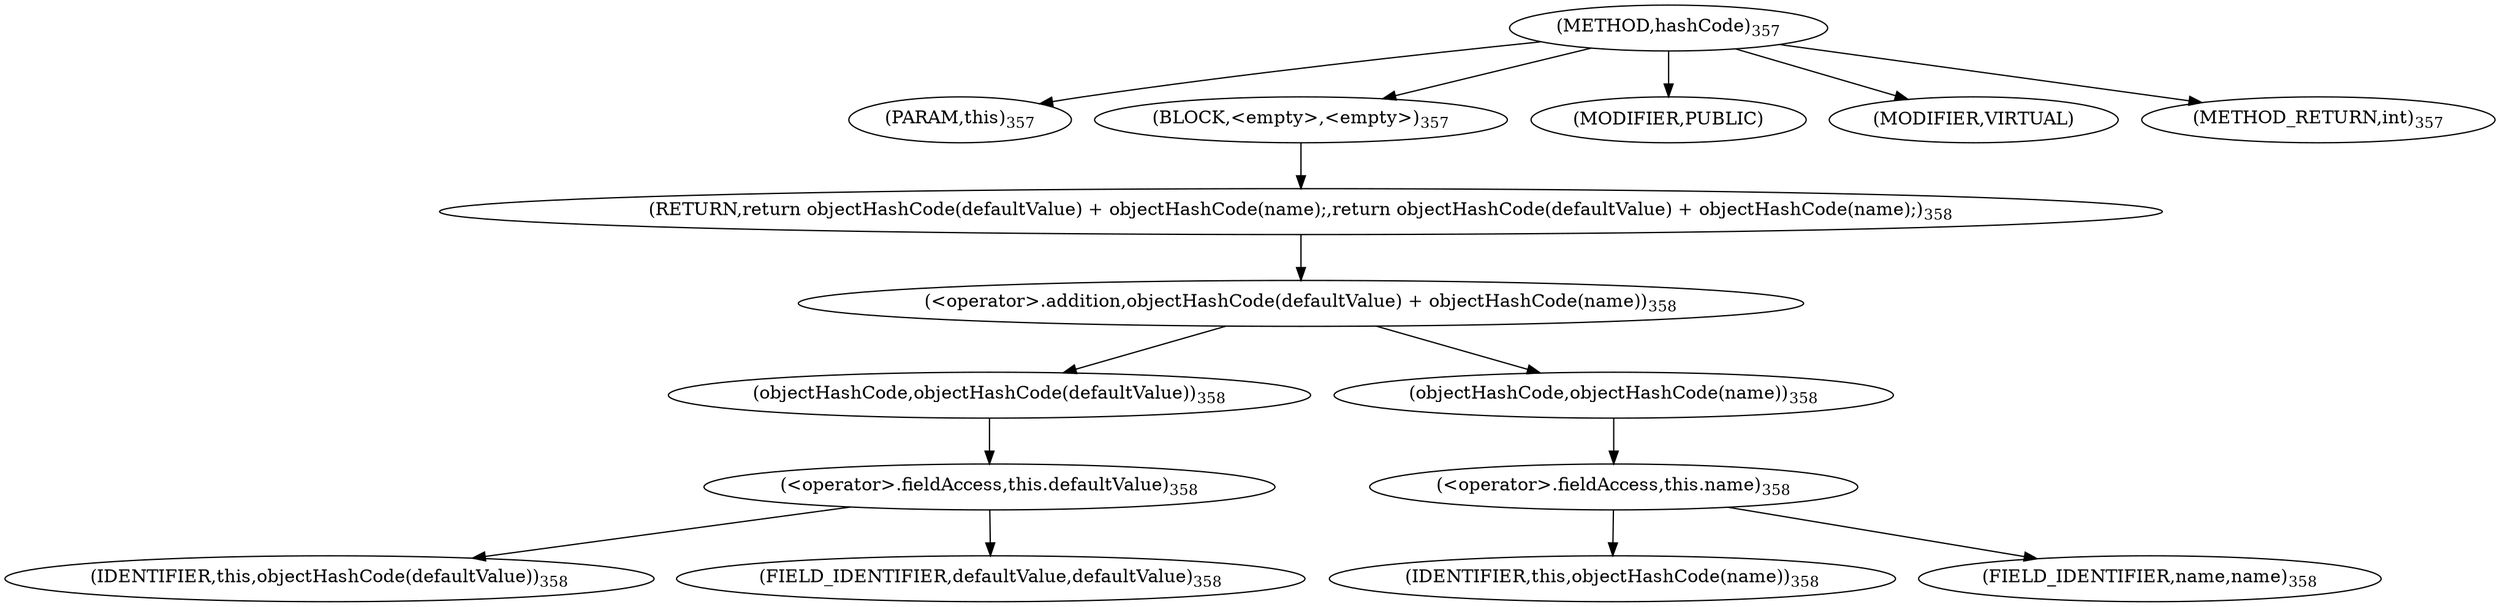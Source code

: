 digraph "hashCode" {  
"742" [label = <(METHOD,hashCode)<SUB>357</SUB>> ]
"743" [label = <(PARAM,this)<SUB>357</SUB>> ]
"744" [label = <(BLOCK,&lt;empty&gt;,&lt;empty&gt;)<SUB>357</SUB>> ]
"745" [label = <(RETURN,return objectHashCode(defaultValue) + objectHashCode(name);,return objectHashCode(defaultValue) + objectHashCode(name);)<SUB>358</SUB>> ]
"746" [label = <(&lt;operator&gt;.addition,objectHashCode(defaultValue) + objectHashCode(name))<SUB>358</SUB>> ]
"747" [label = <(objectHashCode,objectHashCode(defaultValue))<SUB>358</SUB>> ]
"748" [label = <(&lt;operator&gt;.fieldAccess,this.defaultValue)<SUB>358</SUB>> ]
"749" [label = <(IDENTIFIER,this,objectHashCode(defaultValue))<SUB>358</SUB>> ]
"750" [label = <(FIELD_IDENTIFIER,defaultValue,defaultValue)<SUB>358</SUB>> ]
"751" [label = <(objectHashCode,objectHashCode(name))<SUB>358</SUB>> ]
"752" [label = <(&lt;operator&gt;.fieldAccess,this.name)<SUB>358</SUB>> ]
"753" [label = <(IDENTIFIER,this,objectHashCode(name))<SUB>358</SUB>> ]
"754" [label = <(FIELD_IDENTIFIER,name,name)<SUB>358</SUB>> ]
"755" [label = <(MODIFIER,PUBLIC)> ]
"756" [label = <(MODIFIER,VIRTUAL)> ]
"757" [label = <(METHOD_RETURN,int)<SUB>357</SUB>> ]
  "742" -> "743" 
  "742" -> "744" 
  "742" -> "755" 
  "742" -> "756" 
  "742" -> "757" 
  "744" -> "745" 
  "745" -> "746" 
  "746" -> "747" 
  "746" -> "751" 
  "747" -> "748" 
  "748" -> "749" 
  "748" -> "750" 
  "751" -> "752" 
  "752" -> "753" 
  "752" -> "754" 
}
